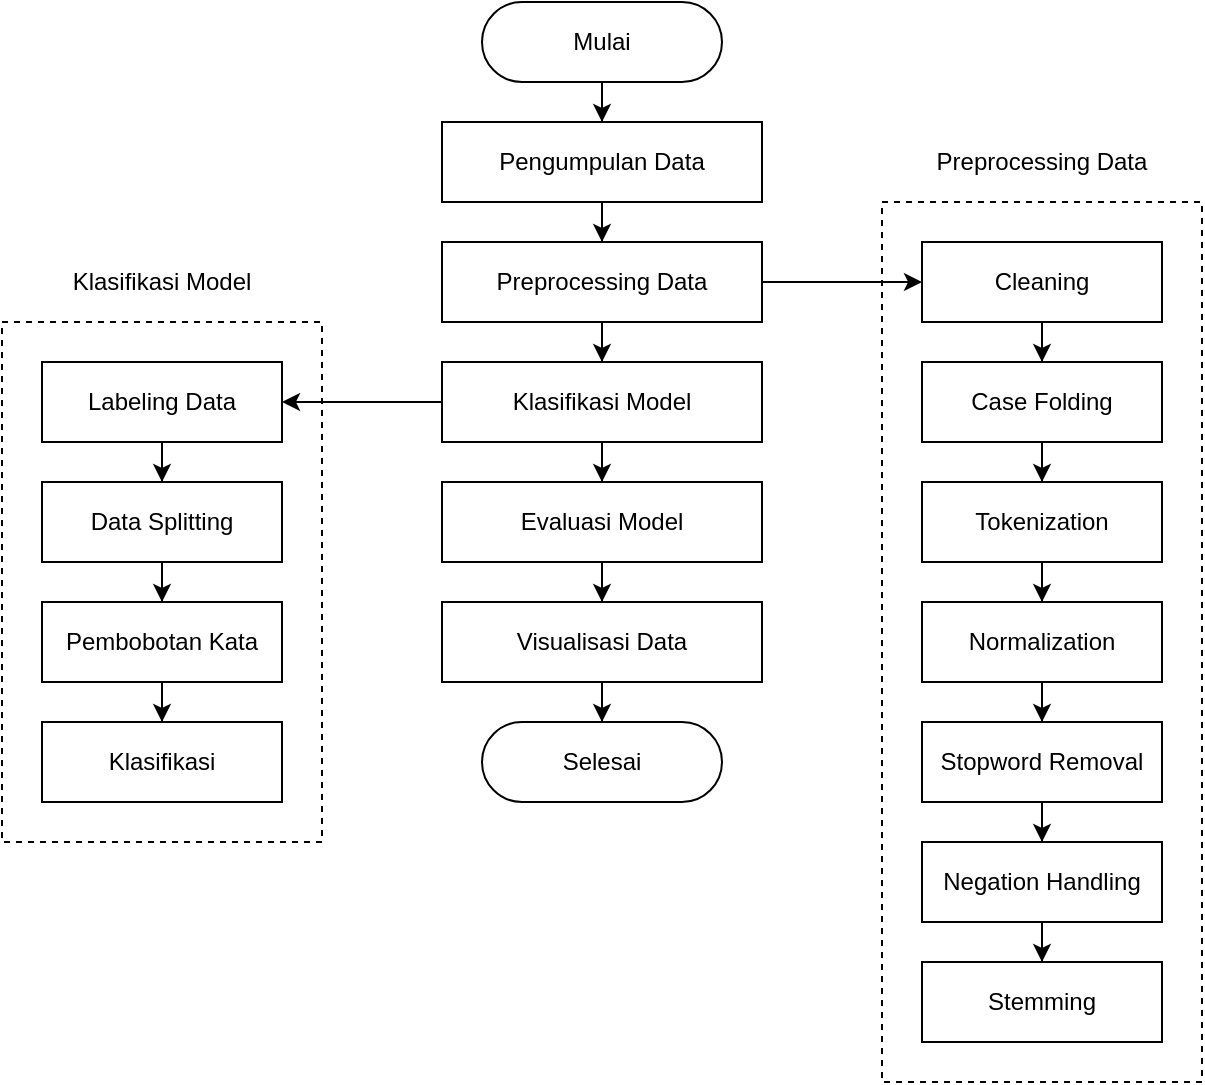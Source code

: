 <mxfile version="27.1.1" pages="11">
  <diagram name="Flow 1" id="lyncj8XBOvh-yLFX94pD">
    <mxGraphModel dx="403" dy="215" grid="1" gridSize="10" guides="1" tooltips="1" connect="1" arrows="1" fold="1" page="1" pageScale="1" pageWidth="850" pageHeight="1100" math="0" shadow="0">
      <root>
        <mxCell id="0" />
        <mxCell id="1" parent="0" />
        <mxCell id="bubac5HllN53ZGW3T6dg-1" style="edgeStyle=orthogonalEdgeStyle;rounded=0;orthogonalLoop=1;jettySize=auto;html=1;" parent="1" source="KhjHPDwYUPqHu9wyFve7-1" target="KhjHPDwYUPqHu9wyFve7-3" edge="1">
          <mxGeometry relative="1" as="geometry" />
        </mxCell>
        <mxCell id="KhjHPDwYUPqHu9wyFve7-1" value="Mulai" style="html=1;dashed=0;whiteSpace=wrap;shape=mxgraph.dfd.start" parent="1" vertex="1">
          <mxGeometry x="380" y="240" width="120" height="40" as="geometry" />
        </mxCell>
        <mxCell id="bubac5HllN53ZGW3T6dg-3" style="edgeStyle=orthogonalEdgeStyle;rounded=0;orthogonalLoop=1;jettySize=auto;html=1;" parent="1" source="KhjHPDwYUPqHu9wyFve7-2" target="KhjHPDwYUPqHu9wyFve7-13" edge="1">
          <mxGeometry relative="1" as="geometry" />
        </mxCell>
        <mxCell id="bubac5HllN53ZGW3T6dg-6" style="edgeStyle=orthogonalEdgeStyle;rounded=0;orthogonalLoop=1;jettySize=auto;html=1;" parent="1" source="KhjHPDwYUPqHu9wyFve7-2" target="KhjHPDwYUPqHu9wyFve7-4" edge="1">
          <mxGeometry relative="1" as="geometry" />
        </mxCell>
        <mxCell id="KhjHPDwYUPqHu9wyFve7-2" value="Preprocessing Data" style="html=1;dashed=0;whiteSpace=wrap;" parent="1" vertex="1">
          <mxGeometry x="360" y="360" width="160" height="40" as="geometry" />
        </mxCell>
        <mxCell id="bubac5HllN53ZGW3T6dg-2" style="edgeStyle=orthogonalEdgeStyle;rounded=0;orthogonalLoop=1;jettySize=auto;html=1;" parent="1" source="KhjHPDwYUPqHu9wyFve7-3" target="KhjHPDwYUPqHu9wyFve7-2" edge="1">
          <mxGeometry relative="1" as="geometry" />
        </mxCell>
        <mxCell id="KhjHPDwYUPqHu9wyFve7-3" value="Pengumpulan Data" style="html=1;dashed=0;whiteSpace=wrap;" parent="1" vertex="1">
          <mxGeometry x="360" y="300" width="160" height="40" as="geometry" />
        </mxCell>
        <mxCell id="bubac5HllN53ZGW3T6dg-7" style="edgeStyle=orthogonalEdgeStyle;rounded=0;orthogonalLoop=1;jettySize=auto;html=1;" parent="1" source="KhjHPDwYUPqHu9wyFve7-4" target="KhjHPDwYUPqHu9wyFve7-7" edge="1">
          <mxGeometry relative="1" as="geometry" />
        </mxCell>
        <mxCell id="KhjHPDwYUPqHu9wyFve7-4" value="Cleaning" style="html=1;dashed=0;whiteSpace=wrap;" parent="1" vertex="1">
          <mxGeometry x="600" y="360" width="120" height="40" as="geometry" />
        </mxCell>
        <mxCell id="bubac5HllN53ZGW3T6dg-8" style="edgeStyle=orthogonalEdgeStyle;rounded=0;orthogonalLoop=1;jettySize=auto;html=1;" parent="1" source="KhjHPDwYUPqHu9wyFve7-7" target="KhjHPDwYUPqHu9wyFve7-8" edge="1">
          <mxGeometry relative="1" as="geometry" />
        </mxCell>
        <mxCell id="KhjHPDwYUPqHu9wyFve7-7" value="Case Folding" style="html=1;dashed=0;whiteSpace=wrap;" parent="1" vertex="1">
          <mxGeometry x="600" y="420" width="120" height="40" as="geometry" />
        </mxCell>
        <mxCell id="bubac5HllN53ZGW3T6dg-9" style="edgeStyle=orthogonalEdgeStyle;rounded=0;orthogonalLoop=1;jettySize=auto;html=1;" parent="1" source="KhjHPDwYUPqHu9wyFve7-8" target="KhjHPDwYUPqHu9wyFve7-9" edge="1">
          <mxGeometry relative="1" as="geometry" />
        </mxCell>
        <mxCell id="KhjHPDwYUPqHu9wyFve7-8" value="Tokenization" style="html=1;dashed=0;whiteSpace=wrap;" parent="1" vertex="1">
          <mxGeometry x="600" y="480" width="120" height="40" as="geometry" />
        </mxCell>
        <mxCell id="bubac5HllN53ZGW3T6dg-10" style="edgeStyle=orthogonalEdgeStyle;rounded=0;orthogonalLoop=1;jettySize=auto;html=1;" parent="1" source="KhjHPDwYUPqHu9wyFve7-9" target="KhjHPDwYUPqHu9wyFve7-10" edge="1">
          <mxGeometry relative="1" as="geometry" />
        </mxCell>
        <mxCell id="KhjHPDwYUPqHu9wyFve7-9" value="Normalization" style="html=1;dashed=0;whiteSpace=wrap;" parent="1" vertex="1">
          <mxGeometry x="600" y="540" width="120" height="40" as="geometry" />
        </mxCell>
        <mxCell id="bubac5HllN53ZGW3T6dg-11" style="edgeStyle=orthogonalEdgeStyle;rounded=0;orthogonalLoop=1;jettySize=auto;html=1;" parent="1" source="KhjHPDwYUPqHu9wyFve7-10" target="KhjHPDwYUPqHu9wyFve7-11" edge="1">
          <mxGeometry relative="1" as="geometry" />
        </mxCell>
        <mxCell id="KhjHPDwYUPqHu9wyFve7-10" value="Stopword Removal" style="html=1;dashed=0;whiteSpace=wrap;" parent="1" vertex="1">
          <mxGeometry x="600" y="600" width="120" height="40" as="geometry" />
        </mxCell>
        <mxCell id="bubac5HllN53ZGW3T6dg-12" style="edgeStyle=orthogonalEdgeStyle;rounded=0;orthogonalLoop=1;jettySize=auto;html=1;" parent="1" source="KhjHPDwYUPqHu9wyFve7-11" target="KhjHPDwYUPqHu9wyFve7-12" edge="1">
          <mxGeometry relative="1" as="geometry" />
        </mxCell>
        <mxCell id="KhjHPDwYUPqHu9wyFve7-11" value="Negation Handling" style="html=1;dashed=0;whiteSpace=wrap;" parent="1" vertex="1">
          <mxGeometry x="600" y="660" width="120" height="40" as="geometry" />
        </mxCell>
        <mxCell id="KhjHPDwYUPqHu9wyFve7-12" value="Stemming" style="html=1;dashed=0;whiteSpace=wrap;" parent="1" vertex="1">
          <mxGeometry x="600" y="720" width="120" height="40" as="geometry" />
        </mxCell>
        <mxCell id="bubac5HllN53ZGW3T6dg-4" style="edgeStyle=orthogonalEdgeStyle;rounded=0;orthogonalLoop=1;jettySize=auto;html=1;" parent="1" source="KhjHPDwYUPqHu9wyFve7-13" target="KhjHPDwYUPqHu9wyFve7-14" edge="1">
          <mxGeometry relative="1" as="geometry" />
        </mxCell>
        <mxCell id="bubac5HllN53ZGW3T6dg-13" style="edgeStyle=orthogonalEdgeStyle;rounded=0;orthogonalLoop=1;jettySize=auto;html=1;" parent="1" source="KhjHPDwYUPqHu9wyFve7-13" target="KhjHPDwYUPqHu9wyFve7-15" edge="1">
          <mxGeometry relative="1" as="geometry" />
        </mxCell>
        <mxCell id="KhjHPDwYUPqHu9wyFve7-13" value="Klasifikasi Model" style="html=1;dashed=0;whiteSpace=wrap;" parent="1" vertex="1">
          <mxGeometry x="360" y="420" width="160" height="40" as="geometry" />
        </mxCell>
        <mxCell id="cE7zgWjiJSTcmr3ZePlo-2" style="edgeStyle=orthogonalEdgeStyle;rounded=0;orthogonalLoop=1;jettySize=auto;html=1;" edge="1" parent="1" source="KhjHPDwYUPqHu9wyFve7-14" target="cE7zgWjiJSTcmr3ZePlo-1">
          <mxGeometry relative="1" as="geometry" />
        </mxCell>
        <mxCell id="KhjHPDwYUPqHu9wyFve7-14" value="Evaluasi Model" style="html=1;dashed=0;whiteSpace=wrap;" parent="1" vertex="1">
          <mxGeometry x="360" y="480" width="160" height="40" as="geometry" />
        </mxCell>
        <mxCell id="bubac5HllN53ZGW3T6dg-14" style="edgeStyle=orthogonalEdgeStyle;rounded=0;orthogonalLoop=1;jettySize=auto;html=1;" parent="1" source="KhjHPDwYUPqHu9wyFve7-15" target="KhjHPDwYUPqHu9wyFve7-16" edge="1">
          <mxGeometry relative="1" as="geometry" />
        </mxCell>
        <mxCell id="KhjHPDwYUPqHu9wyFve7-15" value="Labeling Data" style="html=1;dashed=0;whiteSpace=wrap;" parent="1" vertex="1">
          <mxGeometry x="160" y="420" width="120" height="40" as="geometry" />
        </mxCell>
        <mxCell id="bubac5HllN53ZGW3T6dg-15" style="edgeStyle=orthogonalEdgeStyle;rounded=0;orthogonalLoop=1;jettySize=auto;html=1;" parent="1" source="KhjHPDwYUPqHu9wyFve7-16" target="KhjHPDwYUPqHu9wyFve7-17" edge="1">
          <mxGeometry relative="1" as="geometry" />
        </mxCell>
        <mxCell id="KhjHPDwYUPqHu9wyFve7-16" value="Data Splitting" style="html=1;dashed=0;whiteSpace=wrap;" parent="1" vertex="1">
          <mxGeometry x="160" y="480" width="120" height="40" as="geometry" />
        </mxCell>
        <mxCell id="bubac5HllN53ZGW3T6dg-16" style="edgeStyle=orthogonalEdgeStyle;rounded=0;orthogonalLoop=1;jettySize=auto;html=1;" parent="1" source="KhjHPDwYUPqHu9wyFve7-17" target="KhjHPDwYUPqHu9wyFve7-18" edge="1">
          <mxGeometry relative="1" as="geometry" />
        </mxCell>
        <mxCell id="KhjHPDwYUPqHu9wyFve7-17" value="Pembobotan Kata" style="html=1;dashed=0;whiteSpace=wrap;" parent="1" vertex="1">
          <mxGeometry x="160" y="540" width="120" height="40" as="geometry" />
        </mxCell>
        <mxCell id="KhjHPDwYUPqHu9wyFve7-18" value="Klasifikasi" style="html=1;dashed=0;whiteSpace=wrap;" parent="1" vertex="1">
          <mxGeometry x="160" y="600" width="120" height="40" as="geometry" />
        </mxCell>
        <mxCell id="KhjHPDwYUPqHu9wyFve7-22" value="Selesai" style="html=1;dashed=0;whiteSpace=wrap;shape=mxgraph.dfd.start" parent="1" vertex="1">
          <mxGeometry x="380" y="600" width="120" height="40" as="geometry" />
        </mxCell>
        <mxCell id="DTnznlTWMIcUCpY-q_oA-1" value="" style="html=1;dashed=1;whiteSpace=wrap;fillColor=none;" parent="1" vertex="1">
          <mxGeometry x="580" y="340" width="160" height="440" as="geometry" />
        </mxCell>
        <mxCell id="DTnznlTWMIcUCpY-q_oA-2" value="Preprocessing Data" style="text;html=1;align=center;verticalAlign=middle;whiteSpace=wrap;rounded=0;" parent="1" vertex="1">
          <mxGeometry x="580" y="300" width="160" height="40" as="geometry" />
        </mxCell>
        <mxCell id="F-YdB2M-7eqxLJdibake-1" value="" style="html=1;dashed=1;whiteSpace=wrap;fillColor=none;" parent="1" vertex="1">
          <mxGeometry x="140" y="400" width="160" height="260" as="geometry" />
        </mxCell>
        <mxCell id="F-YdB2M-7eqxLJdibake-2" value="Klasifikasi Model" style="text;html=1;align=center;verticalAlign=middle;whiteSpace=wrap;rounded=0;" parent="1" vertex="1">
          <mxGeometry x="140" y="360" width="160" height="40" as="geometry" />
        </mxCell>
        <mxCell id="cE7zgWjiJSTcmr3ZePlo-3" style="edgeStyle=orthogonalEdgeStyle;rounded=0;orthogonalLoop=1;jettySize=auto;html=1;" edge="1" parent="1" source="cE7zgWjiJSTcmr3ZePlo-1" target="KhjHPDwYUPqHu9wyFve7-22">
          <mxGeometry relative="1" as="geometry" />
        </mxCell>
        <mxCell id="cE7zgWjiJSTcmr3ZePlo-1" value="Visualisasi Data" style="html=1;dashed=0;whiteSpace=wrap;" vertex="1" parent="1">
          <mxGeometry x="360" y="540" width="160" height="40" as="geometry" />
        </mxCell>
      </root>
    </mxGraphModel>
  </diagram>
  <diagram name="Flow 2" id="82qibr3zfazHFsIJVmxB">
    <mxGraphModel dx="1636" dy="419" grid="1" gridSize="10" guides="1" tooltips="1" connect="1" arrows="1" fold="1" page="1" pageScale="1" pageWidth="850" pageHeight="1100" math="0" shadow="0">
      <root>
        <mxCell id="G81UUsx6Nx6WedHc630c-0" />
        <mxCell id="G81UUsx6Nx6WedHc630c-1" parent="G81UUsx6Nx6WedHc630c-0" />
        <mxCell id="G81UUsx6Nx6WedHc630c-2" value="" style="html=1;dashed=1;whiteSpace=wrap;fillColor=none;" parent="G81UUsx6Nx6WedHc630c-1" vertex="1">
          <mxGeometry x="-740" y="400" width="160" height="260" as="geometry" />
        </mxCell>
        <mxCell id="G81UUsx6Nx6WedHc630c-3" value="" style="html=1;dashed=1;whiteSpace=wrap;fillColor=none;" parent="G81UUsx6Nx6WedHc630c-1" vertex="1">
          <mxGeometry x="-300" y="340" width="160" height="440" as="geometry" />
        </mxCell>
        <mxCell id="G81UUsx6Nx6WedHc630c-4" value="Cleaning" style="html=1;dashed=0;whiteSpace=wrap;" parent="G81UUsx6Nx6WedHc630c-1" vertex="1">
          <mxGeometry x="-280" y="360" width="120" height="40" as="geometry" />
        </mxCell>
        <mxCell id="G81UUsx6Nx6WedHc630c-5" style="edgeStyle=orthogonalEdgeStyle;rounded=0;orthogonalLoop=1;jettySize=auto;html=1;" parent="G81UUsx6Nx6WedHc630c-1" source="G81UUsx6Nx6WedHc630c-6" target="G81UUsx6Nx6WedHc630c-8" edge="1">
          <mxGeometry relative="1" as="geometry" />
        </mxCell>
        <mxCell id="G81UUsx6Nx6WedHc630c-6" value="Mulai" style="html=1;dashed=0;whiteSpace=wrap;shape=mxgraph.dfd.start" parent="G81UUsx6Nx6WedHc630c-1" vertex="1">
          <mxGeometry x="-500" y="240" width="120" height="40" as="geometry" />
        </mxCell>
        <mxCell id="5-8NTv4jGKWk3cF2DvZt-2" style="edgeStyle=orthogonalEdgeStyle;rounded=0;orthogonalLoop=1;jettySize=auto;html=1;" parent="G81UUsx6Nx6WedHc630c-1" source="G81UUsx6Nx6WedHc630c-8" target="5-8NTv4jGKWk3cF2DvZt-0" edge="1">
          <mxGeometry relative="1" as="geometry" />
        </mxCell>
        <mxCell id="G81UUsx6Nx6WedHc630c-8" value="Pengumpulan Data" style="html=1;dashed=0;whiteSpace=wrap;" parent="G81UUsx6Nx6WedHc630c-1" vertex="1">
          <mxGeometry x="-520" y="300" width="160" height="40" as="geometry" />
        </mxCell>
        <mxCell id="G81UUsx6Nx6WedHc630c-9" style="edgeStyle=orthogonalEdgeStyle;rounded=0;orthogonalLoop=1;jettySize=auto;html=1;" parent="G81UUsx6Nx6WedHc630c-1" source="G81UUsx6Nx6WedHc630c-4" target="G81UUsx6Nx6WedHc630c-11" edge="1">
          <mxGeometry relative="1" as="geometry" />
        </mxCell>
        <mxCell id="G81UUsx6Nx6WedHc630c-10" style="edgeStyle=orthogonalEdgeStyle;rounded=0;orthogonalLoop=1;jettySize=auto;html=1;" parent="G81UUsx6Nx6WedHc630c-1" source="G81UUsx6Nx6WedHc630c-11" target="G81UUsx6Nx6WedHc630c-13" edge="1">
          <mxGeometry relative="1" as="geometry" />
        </mxCell>
        <mxCell id="G81UUsx6Nx6WedHc630c-11" value="Case Folding" style="html=1;dashed=0;whiteSpace=wrap;" parent="G81UUsx6Nx6WedHc630c-1" vertex="1">
          <mxGeometry x="-280" y="420" width="120" height="40" as="geometry" />
        </mxCell>
        <mxCell id="G81UUsx6Nx6WedHc630c-12" style="edgeStyle=orthogonalEdgeStyle;rounded=0;orthogonalLoop=1;jettySize=auto;html=1;" parent="G81UUsx6Nx6WedHc630c-1" source="G81UUsx6Nx6WedHc630c-13" target="G81UUsx6Nx6WedHc630c-15" edge="1">
          <mxGeometry relative="1" as="geometry" />
        </mxCell>
        <mxCell id="G81UUsx6Nx6WedHc630c-13" value="Tokenization" style="html=1;dashed=0;whiteSpace=wrap;" parent="G81UUsx6Nx6WedHc630c-1" vertex="1">
          <mxGeometry x="-280" y="480" width="120" height="40" as="geometry" />
        </mxCell>
        <mxCell id="G81UUsx6Nx6WedHc630c-14" style="edgeStyle=orthogonalEdgeStyle;rounded=0;orthogonalLoop=1;jettySize=auto;html=1;" parent="G81UUsx6Nx6WedHc630c-1" source="G81UUsx6Nx6WedHc630c-15" target="G81UUsx6Nx6WedHc630c-17" edge="1">
          <mxGeometry relative="1" as="geometry" />
        </mxCell>
        <mxCell id="G81UUsx6Nx6WedHc630c-15" value="Normalization" style="html=1;dashed=0;whiteSpace=wrap;" parent="G81UUsx6Nx6WedHc630c-1" vertex="1">
          <mxGeometry x="-280" y="540" width="120" height="40" as="geometry" />
        </mxCell>
        <mxCell id="G81UUsx6Nx6WedHc630c-16" style="edgeStyle=orthogonalEdgeStyle;rounded=0;orthogonalLoop=1;jettySize=auto;html=1;" parent="G81UUsx6Nx6WedHc630c-1" source="G81UUsx6Nx6WedHc630c-17" target="G81UUsx6Nx6WedHc630c-19" edge="1">
          <mxGeometry relative="1" as="geometry" />
        </mxCell>
        <mxCell id="G81UUsx6Nx6WedHc630c-17" value="Stopword Removal" style="html=1;dashed=0;whiteSpace=wrap;" parent="G81UUsx6Nx6WedHc630c-1" vertex="1">
          <mxGeometry x="-280" y="600" width="120" height="40" as="geometry" />
        </mxCell>
        <mxCell id="G81UUsx6Nx6WedHc630c-18" style="edgeStyle=orthogonalEdgeStyle;rounded=0;orthogonalLoop=1;jettySize=auto;html=1;" parent="G81UUsx6Nx6WedHc630c-1" source="G81UUsx6Nx6WedHc630c-19" target="G81UUsx6Nx6WedHc630c-21" edge="1">
          <mxGeometry relative="1" as="geometry" />
        </mxCell>
        <mxCell id="G81UUsx6Nx6WedHc630c-19" value="Negation Handling" style="html=1;dashed=0;whiteSpace=wrap;" parent="G81UUsx6Nx6WedHc630c-1" vertex="1">
          <mxGeometry x="-280" y="660" width="120" height="40" as="geometry" />
        </mxCell>
        <mxCell id="5-8NTv4jGKWk3cF2DvZt-5" style="edgeStyle=orthogonalEdgeStyle;rounded=0;orthogonalLoop=1;jettySize=auto;html=1;entryX=1;entryY=0.5;entryDx=0;entryDy=0;" parent="G81UUsx6Nx6WedHc630c-1" source="G81UUsx6Nx6WedHc630c-21" target="5-8NTv4jGKWk3cF2DvZt-4" edge="1">
          <mxGeometry relative="1" as="geometry">
            <Array as="points">
              <mxPoint x="-330" y="740" />
              <mxPoint x="-330" y="440" />
            </Array>
          </mxGeometry>
        </mxCell>
        <mxCell id="G81UUsx6Nx6WedHc630c-21" value="Stemming" style="html=1;dashed=0;whiteSpace=wrap;" parent="G81UUsx6Nx6WedHc630c-1" vertex="1">
          <mxGeometry x="-280" y="720" width="120" height="40" as="geometry" />
        </mxCell>
        <mxCell id="wh04KoMrx1jmKXOAWxi9-1" style="edgeStyle=orthogonalEdgeStyle;rounded=0;orthogonalLoop=1;jettySize=auto;html=1;" edge="1" parent="G81UUsx6Nx6WedHc630c-1" source="G81UUsx6Nx6WedHc630c-23" target="wh04KoMrx1jmKXOAWxi9-0">
          <mxGeometry relative="1" as="geometry" />
        </mxCell>
        <mxCell id="G81UUsx6Nx6WedHc630c-23" value="Evaluasi Model" style="html=1;dashed=0;whiteSpace=wrap;" parent="G81UUsx6Nx6WedHc630c-1" vertex="1">
          <mxGeometry x="-520" y="480" width="160" height="40" as="geometry" />
        </mxCell>
        <mxCell id="G81UUsx6Nx6WedHc630c-24" style="edgeStyle=orthogonalEdgeStyle;rounded=0;orthogonalLoop=1;jettySize=auto;html=1;" parent="G81UUsx6Nx6WedHc630c-1" source="G81UUsx6Nx6WedHc630c-25" target="G81UUsx6Nx6WedHc630c-27" edge="1">
          <mxGeometry relative="1" as="geometry" />
        </mxCell>
        <mxCell id="G81UUsx6Nx6WedHc630c-25" value="Labeling Data" style="html=1;dashed=0;whiteSpace=wrap;" parent="G81UUsx6Nx6WedHc630c-1" vertex="1">
          <mxGeometry x="-720" y="420" width="120" height="40" as="geometry" />
        </mxCell>
        <mxCell id="G81UUsx6Nx6WedHc630c-26" style="edgeStyle=orthogonalEdgeStyle;rounded=0;orthogonalLoop=1;jettySize=auto;html=1;" parent="G81UUsx6Nx6WedHc630c-1" source="G81UUsx6Nx6WedHc630c-27" target="G81UUsx6Nx6WedHc630c-29" edge="1">
          <mxGeometry relative="1" as="geometry" />
        </mxCell>
        <mxCell id="G81UUsx6Nx6WedHc630c-27" value="Data Splitting" style="html=1;dashed=0;whiteSpace=wrap;" parent="G81UUsx6Nx6WedHc630c-1" vertex="1">
          <mxGeometry x="-720" y="480" width="120" height="40" as="geometry" />
        </mxCell>
        <mxCell id="G81UUsx6Nx6WedHc630c-28" style="edgeStyle=orthogonalEdgeStyle;rounded=0;orthogonalLoop=1;jettySize=auto;html=1;" parent="G81UUsx6Nx6WedHc630c-1" source="G81UUsx6Nx6WedHc630c-29" target="G81UUsx6Nx6WedHc630c-31" edge="1">
          <mxGeometry relative="1" as="geometry" />
        </mxCell>
        <mxCell id="G81UUsx6Nx6WedHc630c-29" value="Pembobotan Kata" style="html=1;dashed=0;whiteSpace=wrap;" parent="G81UUsx6Nx6WedHc630c-1" vertex="1">
          <mxGeometry x="-720" y="540" width="120" height="40" as="geometry" />
        </mxCell>
        <mxCell id="G81UUsx6Nx6WedHc630c-30" style="edgeStyle=orthogonalEdgeStyle;rounded=0;orthogonalLoop=1;jettySize=auto;html=1;entryX=0;entryY=0.5;entryDx=0;entryDy=0;" parent="G81UUsx6Nx6WedHc630c-1" source="G81UUsx6Nx6WedHc630c-31" target="G81UUsx6Nx6WedHc630c-23" edge="1">
          <mxGeometry relative="1" as="geometry">
            <Array as="points">
              <mxPoint x="-550" y="620" />
              <mxPoint x="-550" y="500" />
            </Array>
          </mxGeometry>
        </mxCell>
        <mxCell id="G81UUsx6Nx6WedHc630c-31" value="Klasifikasi" style="html=1;dashed=0;whiteSpace=wrap;" parent="G81UUsx6Nx6WedHc630c-1" vertex="1">
          <mxGeometry x="-720" y="600" width="120" height="40" as="geometry" />
        </mxCell>
        <mxCell id="G81UUsx6Nx6WedHc630c-32" value="Selesai" style="html=1;dashed=0;whiteSpace=wrap;shape=mxgraph.dfd.start" parent="G81UUsx6Nx6WedHc630c-1" vertex="1">
          <mxGeometry x="-500" y="600" width="120" height="40" as="geometry" />
        </mxCell>
        <mxCell id="G81UUsx6Nx6WedHc630c-33" value="Preprocessing Data" style="text;html=1;align=center;verticalAlign=middle;whiteSpace=wrap;rounded=0;" parent="G81UUsx6Nx6WedHc630c-1" vertex="1">
          <mxGeometry x="-300" y="300" width="160" height="40" as="geometry" />
        </mxCell>
        <mxCell id="G81UUsx6Nx6WedHc630c-34" value="Klasifikasi Model" style="text;html=1;align=center;verticalAlign=middle;whiteSpace=wrap;rounded=0;" parent="G81UUsx6Nx6WedHc630c-1" vertex="1">
          <mxGeometry x="-740" y="360" width="160" height="40" as="geometry" />
        </mxCell>
        <mxCell id="5-8NTv4jGKWk3cF2DvZt-3" value="" style="edgeStyle=orthogonalEdgeStyle;rounded=0;orthogonalLoop=1;jettySize=auto;html=1;" parent="G81UUsx6Nx6WedHc630c-1" source="5-8NTv4jGKWk3cF2DvZt-0" target="G81UUsx6Nx6WedHc630c-4" edge="1">
          <mxGeometry relative="1" as="geometry" />
        </mxCell>
        <mxCell id="5-8NTv4jGKWk3cF2DvZt-0" value="Preprocessing Data" style="html=1;dashed=0;whiteSpace=wrap;" parent="G81UUsx6Nx6WedHc630c-1" vertex="1">
          <mxGeometry x="-520" y="360" width="160" height="40" as="geometry" />
        </mxCell>
        <mxCell id="5-8NTv4jGKWk3cF2DvZt-6" style="edgeStyle=orthogonalEdgeStyle;rounded=0;orthogonalLoop=1;jettySize=auto;html=1;" parent="G81UUsx6Nx6WedHc630c-1" source="5-8NTv4jGKWk3cF2DvZt-4" target="G81UUsx6Nx6WedHc630c-25" edge="1">
          <mxGeometry relative="1" as="geometry" />
        </mxCell>
        <mxCell id="5-8NTv4jGKWk3cF2DvZt-4" value="Klasifikasi Model" style="html=1;dashed=0;whiteSpace=wrap;" parent="G81UUsx6Nx6WedHc630c-1" vertex="1">
          <mxGeometry x="-520" y="420" width="160" height="40" as="geometry" />
        </mxCell>
        <mxCell id="wh04KoMrx1jmKXOAWxi9-2" style="edgeStyle=orthogonalEdgeStyle;rounded=0;orthogonalLoop=1;jettySize=auto;html=1;" edge="1" parent="G81UUsx6Nx6WedHc630c-1" source="wh04KoMrx1jmKXOAWxi9-0" target="G81UUsx6Nx6WedHc630c-32">
          <mxGeometry relative="1" as="geometry" />
        </mxCell>
        <mxCell id="wh04KoMrx1jmKXOAWxi9-0" value="Visualisasi Data" style="html=1;dashed=0;whiteSpace=wrap;" vertex="1" parent="G81UUsx6Nx6WedHc630c-1">
          <mxGeometry x="-520" y="540" width="160" height="40" as="geometry" />
        </mxCell>
      </root>
    </mxGraphModel>
  </diagram>
  <diagram id="9XSiSJSiMVYCD9dekyAq" name="Scraping">
    <mxGraphModel dx="1636" dy="419" grid="1" gridSize="10" guides="1" tooltips="1" connect="1" arrows="1" fold="1" page="1" pageScale="1" pageWidth="850" pageHeight="1100" math="0" shadow="0">
      <root>
        <mxCell id="0" />
        <mxCell id="1" parent="0" />
        <mxCell id="s3JKFRd99UdtDtdDnQpf-4" style="edgeStyle=orthogonalEdgeStyle;rounded=0;orthogonalLoop=1;jettySize=auto;html=1;" parent="1" source="s3JKFRd99UdtDtdDnQpf-5" target="s3JKFRd99UdtDtdDnQpf-7" edge="1">
          <mxGeometry relative="1" as="geometry" />
        </mxCell>
        <mxCell id="s3JKFRd99UdtDtdDnQpf-5" value="Mulai" style="html=1;dashed=0;whiteSpace=wrap;shape=mxgraph.dfd.start" parent="1" vertex="1">
          <mxGeometry x="-500" y="260" width="120" height="40" as="geometry" />
        </mxCell>
        <mxCell id="ISgYx7SeNaPd6sLPYQX2-2" style="edgeStyle=orthogonalEdgeStyle;rounded=0;orthogonalLoop=1;jettySize=auto;html=1;" parent="1" source="s3JKFRd99UdtDtdDnQpf-7" target="ISgYx7SeNaPd6sLPYQX2-1" edge="1">
          <mxGeometry relative="1" as="geometry" />
        </mxCell>
        <mxCell id="s3JKFRd99UdtDtdDnQpf-7" value="Scraping Data menggunakan google-play-scraper" style="html=1;dashed=0;whiteSpace=wrap;" parent="1" vertex="1">
          <mxGeometry x="-540" y="320" width="200" height="40" as="geometry" />
        </mxCell>
        <mxCell id="s3JKFRd99UdtDtdDnQpf-21" style="edgeStyle=orthogonalEdgeStyle;rounded=0;orthogonalLoop=1;jettySize=auto;html=1;" parent="1" source="s3JKFRd99UdtDtdDnQpf-22" target="s3JKFRd99UdtDtdDnQpf-31" edge="1">
          <mxGeometry relative="1" as="geometry" />
        </mxCell>
        <mxCell id="s3JKFRd99UdtDtdDnQpf-22" value="&lt;div&gt;Hapus kolom yang tidak digunakan&lt;/div&gt;" style="html=1;dashed=0;whiteSpace=wrap;" parent="1" vertex="1">
          <mxGeometry x="-540" y="560" width="200" height="40" as="geometry" />
        </mxCell>
        <mxCell id="s3JKFRd99UdtDtdDnQpf-31" value="Selesai" style="html=1;dashed=0;whiteSpace=wrap;shape=mxgraph.dfd.start" parent="1" vertex="1">
          <mxGeometry x="-500" y="620" width="120" height="40" as="geometry" />
        </mxCell>
        <mxCell id="ISgYx7SeNaPd6sLPYQX2-5" style="edgeStyle=orthogonalEdgeStyle;rounded=0;orthogonalLoop=1;jettySize=auto;html=1;" parent="1" source="s3JKFRd99UdtDtdDnQpf-35" target="ISgYx7SeNaPd6sLPYQX2-4" edge="1">
          <mxGeometry relative="1" as="geometry" />
        </mxCell>
        <mxCell id="s3JKFRd99UdtDtdDnQpf-35" value="&lt;div&gt;Simpan hasil scraping ke dalam&lt;/div&gt;&lt;div&gt;CSV&lt;/div&gt;" style="html=1;dashed=0;whiteSpace=wrap;" parent="1" vertex="1">
          <mxGeometry x="-540" y="440" width="200" height="40" as="geometry" />
        </mxCell>
        <mxCell id="ISgYx7SeNaPd6sLPYQX2-3" style="edgeStyle=orthogonalEdgeStyle;rounded=0;orthogonalLoop=1;jettySize=auto;html=1;" parent="1" source="ISgYx7SeNaPd6sLPYQX2-1" target="s3JKFRd99UdtDtdDnQpf-35" edge="1">
          <mxGeometry relative="1" as="geometry" />
        </mxCell>
        <mxCell id="ISgYx7SeNaPd6sLPYQX2-1" value="Data hasil scraping" style="shape=parallelogram;perimeter=parallelogramPerimeter;whiteSpace=wrap;html=1;dashed=0;" parent="1" vertex="1">
          <mxGeometry x="-540" y="380" width="200" height="40" as="geometry" />
        </mxCell>
        <mxCell id="ISgYx7SeNaPd6sLPYQX2-6" style="edgeStyle=orthogonalEdgeStyle;rounded=0;orthogonalLoop=1;jettySize=auto;html=1;" parent="1" source="ISgYx7SeNaPd6sLPYQX2-4" target="s3JKFRd99UdtDtdDnQpf-22" edge="1">
          <mxGeometry relative="1" as="geometry" />
        </mxCell>
        <mxCell id="ISgYx7SeNaPd6sLPYQX2-4" value="&lt;div&gt;Memuat data scraping&lt;/div&gt;&lt;div&gt;ke Dataframe&lt;/div&gt;" style="shape=parallelogram;perimeter=parallelogramPerimeter;whiteSpace=wrap;html=1;dashed=0;" parent="1" vertex="1">
          <mxGeometry x="-540" y="500" width="200" height="40" as="geometry" />
        </mxCell>
      </root>
    </mxGraphModel>
  </diagram>
  <diagram id="No2Ryv2l7LpxwXB4NAFA" name="Cleaning">
    <mxGraphModel dx="786" dy="419" grid="1" gridSize="10" guides="1" tooltips="1" connect="1" arrows="1" fold="1" page="1" pageScale="1" pageWidth="850" pageHeight="1100" math="0" shadow="0">
      <root>
        <mxCell id="0" />
        <mxCell id="1" parent="0" />
        <mxCell id="eS3vMrb3gjlqlR8LFZRU-5" style="edgeStyle=orthogonalEdgeStyle;rounded=0;orthogonalLoop=1;jettySize=auto;html=1;" parent="1" source="biUl8KfokcqqTM9cBJEX-15" target="biUl8KfokcqqTM9cBJEX-24" edge="1">
          <mxGeometry relative="1" as="geometry" />
        </mxCell>
        <mxCell id="biUl8KfokcqqTM9cBJEX-15" value="Mulai" style="html=1;dashed=0;whiteSpace=wrap;shape=mxgraph.dfd.start" parent="1" vertex="1">
          <mxGeometry x="320" y="540" width="120" height="40" as="geometry" />
        </mxCell>
        <mxCell id="biUl8KfokcqqTM9cBJEX-20" value="Selesai" style="html=1;dashed=0;whiteSpace=wrap;shape=mxgraph.dfd.start" parent="1" vertex="1">
          <mxGeometry x="320" y="840" width="120" height="40" as="geometry" />
        </mxCell>
        <mxCell id="eS3vMrb3gjlqlR8LFZRU-2" style="edgeStyle=orthogonalEdgeStyle;rounded=0;orthogonalLoop=1;jettySize=auto;html=1;" parent="1" source="biUl8KfokcqqTM9cBJEX-22" target="oSv353FNddP_066qIesU-1" edge="1">
          <mxGeometry relative="1" as="geometry" />
        </mxCell>
        <mxCell id="biUl8KfokcqqTM9cBJEX-22" value="Hapus karakter kutip satu (&#39;)" style="html=1;dashed=0;whiteSpace=wrap;" parent="1" vertex="1">
          <mxGeometry x="280" y="660" width="200" height="40" as="geometry" />
        </mxCell>
        <mxCell id="biUl8KfokcqqTM9cBJEX-23" style="edgeStyle=orthogonalEdgeStyle;rounded=0;orthogonalLoop=1;jettySize=auto;html=1;" parent="1" source="biUl8KfokcqqTM9cBJEX-24" target="biUl8KfokcqqTM9cBJEX-22" edge="1">
          <mxGeometry relative="1" as="geometry" />
        </mxCell>
        <mxCell id="biUl8KfokcqqTM9cBJEX-24" value="Data" style="shape=parallelogram;perimeter=parallelogramPerimeter;whiteSpace=wrap;html=1;dashed=0;" parent="1" vertex="1">
          <mxGeometry x="300" y="600" width="160" height="40" as="geometry" />
        </mxCell>
        <mxCell id="eS3vMrb3gjlqlR8LFZRU-3" style="edgeStyle=orthogonalEdgeStyle;rounded=0;orthogonalLoop=1;jettySize=auto;html=1;" parent="1" source="oSv353FNddP_066qIesU-1" target="eS3vMrb3gjlqlR8LFZRU-1" edge="1">
          <mxGeometry relative="1" as="geometry" />
        </mxCell>
        <mxCell id="oSv353FNddP_066qIesU-1" value="&lt;div&gt;Hapus semua karakter&lt;/div&gt;&lt;div&gt;kecuali alfabet&lt;/div&gt;" style="html=1;dashed=0;whiteSpace=wrap;" parent="1" vertex="1">
          <mxGeometry x="280" y="720" width="200" height="40" as="geometry" />
        </mxCell>
        <mxCell id="eS3vMrb3gjlqlR8LFZRU-4" style="edgeStyle=orthogonalEdgeStyle;rounded=0;orthogonalLoop=1;jettySize=auto;html=1;" parent="1" source="eS3vMrb3gjlqlR8LFZRU-1" target="biUl8KfokcqqTM9cBJEX-20" edge="1">
          <mxGeometry relative="1" as="geometry" />
        </mxCell>
        <mxCell id="eS3vMrb3gjlqlR8LFZRU-1" value="&lt;div&gt;Hapus karakter alfabet&lt;/div&gt;&lt;div&gt;dengan 1 karakter&lt;/div&gt;" style="html=1;dashed=0;whiteSpace=wrap;" parent="1" vertex="1">
          <mxGeometry x="280" y="780" width="200" height="40" as="geometry" />
        </mxCell>
      </root>
    </mxGraphModel>
  </diagram>
  <diagram id="GmhKUxv1Dxn6CA8FyR01" name="Case Folding">
    <mxGraphModel dx="1636" dy="419" grid="1" gridSize="10" guides="1" tooltips="1" connect="1" arrows="1" fold="1" page="1" pageScale="1" pageWidth="850" pageHeight="1100" math="0" shadow="0">
      <root>
        <mxCell id="0" />
        <mxCell id="1" parent="0" />
        <mxCell id="Y__XOm25og81rFhYVu_N-15" style="edgeStyle=orthogonalEdgeStyle;rounded=0;orthogonalLoop=1;jettySize=auto;html=1;" parent="1" source="Y__XOm25og81rFhYVu_N-2" target="Y__XOm25og81rFhYVu_N-11" edge="1">
          <mxGeometry relative="1" as="geometry" />
        </mxCell>
        <mxCell id="Y__XOm25og81rFhYVu_N-2" value="Mulai" style="html=1;dashed=0;whiteSpace=wrap;shape=mxgraph.dfd.start" parent="1" vertex="1">
          <mxGeometry x="-500" y="400" width="120" height="40" as="geometry" />
        </mxCell>
        <mxCell id="Y__XOm25og81rFhYVu_N-7" value="Selesai" style="html=1;dashed=0;whiteSpace=wrap;shape=mxgraph.dfd.start" parent="1" vertex="1">
          <mxGeometry x="-500" y="580" width="120" height="40" as="geometry" />
        </mxCell>
        <mxCell id="ixY5VQXbUX6Bqn6hScJ5-1" style="edgeStyle=orthogonalEdgeStyle;rounded=0;orthogonalLoop=1;jettySize=auto;html=1;" parent="1" source="Y__XOm25og81rFhYVu_N-9" target="Y__XOm25og81rFhYVu_N-7" edge="1">
          <mxGeometry relative="1" as="geometry" />
        </mxCell>
        <mxCell id="Y__XOm25og81rFhYVu_N-9" value="Ubah data ke huruf kecil" style="html=1;dashed=0;whiteSpace=wrap;" parent="1" vertex="1">
          <mxGeometry x="-540" y="520" width="200" height="40" as="geometry" />
        </mxCell>
        <mxCell id="Y__XOm25og81rFhYVu_N-10" style="edgeStyle=orthogonalEdgeStyle;rounded=0;orthogonalLoop=1;jettySize=auto;html=1;" parent="1" source="Y__XOm25og81rFhYVu_N-11" target="Y__XOm25og81rFhYVu_N-9" edge="1">
          <mxGeometry relative="1" as="geometry" />
        </mxCell>
        <mxCell id="Y__XOm25og81rFhYVu_N-11" value="&lt;div&gt;Data&lt;/div&gt;" style="shape=parallelogram;perimeter=parallelogramPerimeter;whiteSpace=wrap;html=1;dashed=0;" parent="1" vertex="1">
          <mxGeometry x="-520" y="460" width="160" height="40" as="geometry" />
        </mxCell>
      </root>
    </mxGraphModel>
  </diagram>
  <diagram id="f5ORDDxjXYSnpNJDLgAA" name="Tokenization">
    <mxGraphModel dx="786" dy="419" grid="1" gridSize="10" guides="1" tooltips="1" connect="1" arrows="1" fold="1" page="1" pageScale="1" pageWidth="850" pageHeight="1100" math="0" shadow="0">
      <root>
        <mxCell id="0" />
        <mxCell id="1" parent="0" />
        <mxCell id="_BNPD5VrqK3w-coHOGCY-1" style="edgeStyle=orthogonalEdgeStyle;rounded=0;orthogonalLoop=1;jettySize=auto;html=1;" parent="1" source="_BNPD5VrqK3w-coHOGCY-2" target="_BNPD5VrqK3w-coHOGCY-7" edge="1">
          <mxGeometry relative="1" as="geometry" />
        </mxCell>
        <mxCell id="_BNPD5VrqK3w-coHOGCY-2" value="Mulai" style="html=1;dashed=0;whiteSpace=wrap;shape=mxgraph.dfd.start" parent="1" vertex="1">
          <mxGeometry x="240" y="220" width="120" height="40" as="geometry" />
        </mxCell>
        <mxCell id="_BNPD5VrqK3w-coHOGCY-3" value="Selesai" style="html=1;dashed=0;whiteSpace=wrap;shape=mxgraph.dfd.start" parent="1" vertex="1">
          <mxGeometry x="240" y="400" width="120" height="40" as="geometry" />
        </mxCell>
        <mxCell id="_BNPD5VrqK3w-coHOGCY-10" style="edgeStyle=orthogonalEdgeStyle;rounded=0;orthogonalLoop=1;jettySize=auto;html=1;" parent="1" source="_BNPD5VrqK3w-coHOGCY-5" target="_BNPD5VrqK3w-coHOGCY-3" edge="1">
          <mxGeometry relative="1" as="geometry" />
        </mxCell>
        <mxCell id="_BNPD5VrqK3w-coHOGCY-5" value="Pecah data menjadi array" style="html=1;dashed=0;whiteSpace=wrap;" parent="1" vertex="1">
          <mxGeometry x="200" y="340" width="200" height="40" as="geometry" />
        </mxCell>
        <mxCell id="_BNPD5VrqK3w-coHOGCY-6" style="edgeStyle=orthogonalEdgeStyle;rounded=0;orthogonalLoop=1;jettySize=auto;html=1;" parent="1" source="_BNPD5VrqK3w-coHOGCY-7" target="_BNPD5VrqK3w-coHOGCY-5" edge="1">
          <mxGeometry relative="1" as="geometry" />
        </mxCell>
        <mxCell id="_BNPD5VrqK3w-coHOGCY-7" value="&lt;div&gt;Data&lt;/div&gt;" style="shape=parallelogram;perimeter=parallelogramPerimeter;whiteSpace=wrap;html=1;dashed=0;" parent="1" vertex="1">
          <mxGeometry x="220" y="280" width="160" height="40" as="geometry" />
        </mxCell>
      </root>
    </mxGraphModel>
  </diagram>
  <diagram id="vPhuLMYyROJ0T3G3iRa9" name="Normalization">
    <mxGraphModel dx="542" dy="289" grid="1" gridSize="10" guides="1" tooltips="1" connect="1" arrows="1" fold="1" page="1" pageScale="1" pageWidth="850" pageHeight="1100" math="0" shadow="0">
      <root>
        <mxCell id="0" />
        <mxCell id="1" parent="0" />
        <mxCell id="Bo_S6yktAPR6AOkXzEt8-4" style="edgeStyle=orthogonalEdgeStyle;rounded=0;orthogonalLoop=1;jettySize=auto;html=1;" parent="1" source="uK7iOUN0E_OUJbznHBj0-2" target="gK3kN1pdM-fM-B94OeqO-1" edge="1">
          <mxGeometry relative="1" as="geometry" />
        </mxCell>
        <mxCell id="uK7iOUN0E_OUJbznHBj0-2" value="Mulai" style="html=1;dashed=0;whiteSpace=wrap;shape=mxgraph.dfd.start" parent="1" vertex="1">
          <mxGeometry x="280" y="200" width="120" height="40" as="geometry" />
        </mxCell>
        <mxCell id="uK7iOUN0E_OUJbznHBj0-3" value="Selesai" style="html=1;dashed=0;whiteSpace=wrap;shape=mxgraph.dfd.start" parent="1" vertex="1">
          <mxGeometry x="120" y="420" width="120" height="40" as="geometry" />
        </mxCell>
        <mxCell id="Bo_S6yktAPR6AOkXzEt8-3" style="edgeStyle=orthogonalEdgeStyle;rounded=0;orthogonalLoop=1;jettySize=auto;html=1;" parent="1" source="uK7iOUN0E_OUJbznHBj0-8" target="uK7iOUN0E_OUJbznHBj0-3" edge="1">
          <mxGeometry relative="1" as="geometry" />
        </mxCell>
        <mxCell id="Bo_S6yktAPR6AOkXzEt8-7" style="edgeStyle=orthogonalEdgeStyle;rounded=0;orthogonalLoop=1;jettySize=auto;html=1;" parent="1" source="uK7iOUN0E_OUJbznHBj0-8" target="Bo_S6yktAPR6AOkXzEt8-1" edge="1">
          <mxGeometry relative="1" as="geometry" />
        </mxCell>
        <mxCell id="uK7iOUN0E_OUJbznHBj0-8" value="&lt;div&gt;Apakah&lt;/div&gt;&lt;div&gt;data pada&lt;/div&gt;&lt;div&gt;list data sudah&lt;/div&gt;&lt;div&gt;habis?&lt;/div&gt;" style="strokeWidth=1;html=1;shape=mxgraph.flowchart.decision;whiteSpace=wrap;" parent="1" vertex="1">
          <mxGeometry x="280" y="380" width="120" height="120" as="geometry" />
        </mxCell>
        <mxCell id="Bo_S6yktAPR6AOkXzEt8-6" style="edgeStyle=orthogonalEdgeStyle;rounded=0;orthogonalLoop=1;jettySize=auto;html=1;" parent="1" source="uK7iOUN0E_OUJbznHBj0-9" target="uK7iOUN0E_OUJbznHBj0-8" edge="1">
          <mxGeometry relative="1" as="geometry" />
        </mxCell>
        <mxCell id="uK7iOUN0E_OUJbznHBj0-9" value="list_text = []" style="html=1;dashed=0;whiteSpace=wrap;" parent="1" vertex="1">
          <mxGeometry x="280" y="320" width="120" height="40" as="geometry" />
        </mxCell>
        <mxCell id="Bo_S6yktAPR6AOkXzEt8-5" style="edgeStyle=orthogonalEdgeStyle;rounded=0;orthogonalLoop=1;jettySize=auto;html=1;" parent="1" source="gK3kN1pdM-fM-B94OeqO-1" target="uK7iOUN0E_OUJbznHBj0-9" edge="1">
          <mxGeometry relative="1" as="geometry" />
        </mxCell>
        <mxCell id="gK3kN1pdM-fM-B94OeqO-1" value="list data" style="shape=parallelogram;perimeter=parallelogramPerimeter;whiteSpace=wrap;html=1;dashed=0;" parent="1" vertex="1">
          <mxGeometry x="260" y="260" width="160" height="40" as="geometry" />
        </mxCell>
        <mxCell id="Bo_S6yktAPR6AOkXzEt8-8" style="edgeStyle=orthogonalEdgeStyle;rounded=0;orthogonalLoop=1;jettySize=auto;html=1;" parent="1" source="Bo_S6yktAPR6AOkXzEt8-1" target="Bo_S6yktAPR6AOkXzEt8-2" edge="1">
          <mxGeometry relative="1" as="geometry" />
        </mxCell>
        <mxCell id="Bo_S6yktAPR6AOkXzEt8-10" style="edgeStyle=orthogonalEdgeStyle;rounded=0;orthogonalLoop=1;jettySize=auto;html=1;" parent="1" source="Bo_S6yktAPR6AOkXzEt8-1" target="Bo_S6yktAPR6AOkXzEt8-9" edge="1">
          <mxGeometry relative="1" as="geometry" />
        </mxCell>
        <mxCell id="Bo_S6yktAPR6AOkXzEt8-1" value="&lt;div&gt;Apakah data&lt;/div&gt;&lt;div&gt;terdapat pada&amp;nbsp;&amp;nbsp;&lt;/div&gt;&lt;div&gt;normalization_dict&lt;/div&gt;" style="strokeWidth=1;html=1;shape=mxgraph.flowchart.decision;whiteSpace=wrap;" parent="1" vertex="1">
          <mxGeometry x="280" y="520" width="120" height="120" as="geometry" />
        </mxCell>
        <mxCell id="Bo_S6yktAPR6AOkXzEt8-2" value="tambahkan data ke list_text" style="html=1;dashed=0;whiteSpace=wrap;" parent="1" vertex="1">
          <mxGeometry x="440" y="560" width="120" height="40" as="geometry" />
        </mxCell>
        <mxCell id="Bo_S6yktAPR6AOkXzEt8-11" style="edgeStyle=orthogonalEdgeStyle;rounded=0;orthogonalLoop=1;jettySize=auto;html=1;entryX=0.5;entryY=1;entryDx=0;entryDy=0;" parent="1" source="Bo_S6yktAPR6AOkXzEt8-9" target="Bo_S6yktAPR6AOkXzEt8-2" edge="1">
          <mxGeometry relative="1" as="geometry" />
        </mxCell>
        <mxCell id="Bo_S6yktAPR6AOkXzEt8-9" value="&lt;div&gt;Ubah data sesuai value&lt;/div&gt;&lt;div&gt;normalization_dict&lt;/div&gt;" style="html=1;dashed=0;whiteSpace=wrap;" parent="1" vertex="1">
          <mxGeometry x="260" y="660" width="160" height="40" as="geometry" />
        </mxCell>
        <mxCell id="Bo_S6yktAPR6AOkXzEt8-12" style="edgeStyle=orthogonalEdgeStyle;rounded=0;orthogonalLoop=1;jettySize=auto;html=1;entryX=1;entryY=0.5;entryDx=0;entryDy=0;entryPerimeter=0;" parent="1" source="Bo_S6yktAPR6AOkXzEt8-2" target="uK7iOUN0E_OUJbznHBj0-8" edge="1">
          <mxGeometry relative="1" as="geometry">
            <Array as="points">
              <mxPoint x="500" y="440" />
            </Array>
          </mxGeometry>
        </mxCell>
        <mxCell id="Bo_S6yktAPR6AOkXzEt8-13" value="Tidak" style="text;html=1;align=center;verticalAlign=middle;whiteSpace=wrap;rounded=0;" parent="1" vertex="1">
          <mxGeometry x="290" y="490" width="60" height="30" as="geometry" />
        </mxCell>
        <mxCell id="Bo_S6yktAPR6AOkXzEt8-14" value="Tidak" style="text;html=1;align=center;verticalAlign=middle;whiteSpace=wrap;rounded=0;" parent="1" vertex="1">
          <mxGeometry x="390" y="550" width="60" height="30" as="geometry" />
        </mxCell>
        <mxCell id="Bo_S6yktAPR6AOkXzEt8-15" value="Ya" style="text;html=1;align=center;verticalAlign=middle;whiteSpace=wrap;rounded=0;" parent="1" vertex="1">
          <mxGeometry x="230" y="410" width="60" height="30" as="geometry" />
        </mxCell>
        <mxCell id="Bo_S6yktAPR6AOkXzEt8-16" value="Ya" style="text;html=1;align=center;verticalAlign=middle;whiteSpace=wrap;rounded=0;" parent="1" vertex="1">
          <mxGeometry x="290" y="630" width="60" height="30" as="geometry" />
        </mxCell>
      </root>
    </mxGraphModel>
  </diagram>
  <diagram id="Dhv-jqw-4zyIY5G8m6QO" name="Stopword">
    <mxGraphModel dx="1048" dy="559" grid="1" gridSize="10" guides="1" tooltips="1" connect="1" arrows="1" fold="1" page="1" pageScale="1" pageWidth="850" pageHeight="1100" math="0" shadow="0">
      <root>
        <mxCell id="0" />
        <mxCell id="1" parent="0" />
        <mxCell id="Ki2OUo7iAFEddspAUq9b-1" style="edgeStyle=orthogonalEdgeStyle;rounded=0;orthogonalLoop=1;jettySize=auto;html=1;" parent="1" source="Ki2OUo7iAFEddspAUq9b-2" target="Ki2OUo7iAFEddspAUq9b-10" edge="1">
          <mxGeometry relative="1" as="geometry" />
        </mxCell>
        <mxCell id="Ki2OUo7iAFEddspAUq9b-2" value="Mulai" style="html=1;dashed=0;whiteSpace=wrap;shape=mxgraph.dfd.start" parent="1" vertex="1">
          <mxGeometry x="360" y="140" width="120" height="40" as="geometry" />
        </mxCell>
        <mxCell id="Ki2OUo7iAFEddspAUq9b-3" value="Selesai" style="html=1;dashed=0;whiteSpace=wrap;shape=mxgraph.dfd.start" parent="1" vertex="1">
          <mxGeometry x="200" y="360" width="120" height="40" as="geometry" />
        </mxCell>
        <mxCell id="Ki2OUo7iAFEddspAUq9b-4" style="edgeStyle=orthogonalEdgeStyle;rounded=0;orthogonalLoop=1;jettySize=auto;html=1;" parent="1" source="Ki2OUo7iAFEddspAUq9b-6" target="Ki2OUo7iAFEddspAUq9b-3" edge="1">
          <mxGeometry relative="1" as="geometry" />
        </mxCell>
        <mxCell id="Ki2OUo7iAFEddspAUq9b-5" style="edgeStyle=orthogonalEdgeStyle;rounded=0;orthogonalLoop=1;jettySize=auto;html=1;" parent="1" source="Ki2OUo7iAFEddspAUq9b-6" target="Ki2OUo7iAFEddspAUq9b-13" edge="1">
          <mxGeometry relative="1" as="geometry" />
        </mxCell>
        <mxCell id="Ki2OUo7iAFEddspAUq9b-6" value="&lt;div&gt;Apakah&lt;/div&gt;&lt;div&gt;data pada&lt;/div&gt;&lt;div&gt;list data sudah&lt;/div&gt;&lt;div&gt;habis?&lt;/div&gt;" style="strokeWidth=1;html=1;shape=mxgraph.flowchart.decision;whiteSpace=wrap;" parent="1" vertex="1">
          <mxGeometry x="360" y="320" width="120" height="120" as="geometry" />
        </mxCell>
        <mxCell id="Ki2OUo7iAFEddspAUq9b-7" style="edgeStyle=orthogonalEdgeStyle;rounded=0;orthogonalLoop=1;jettySize=auto;html=1;" parent="1" source="Ki2OUo7iAFEddspAUq9b-8" target="Ki2OUo7iAFEddspAUq9b-6" edge="1">
          <mxGeometry relative="1" as="geometry" />
        </mxCell>
        <mxCell id="Ki2OUo7iAFEddspAUq9b-8" value="&lt;div&gt;list_text = []&lt;/div&gt;" style="html=1;dashed=0;whiteSpace=wrap;" parent="1" vertex="1">
          <mxGeometry x="360" y="260" width="120" height="40" as="geometry" />
        </mxCell>
        <mxCell id="Ki2OUo7iAFEddspAUq9b-9" style="edgeStyle=orthogonalEdgeStyle;rounded=0;orthogonalLoop=1;jettySize=auto;html=1;" parent="1" source="Ki2OUo7iAFEddspAUq9b-10" target="Ki2OUo7iAFEddspAUq9b-8" edge="1">
          <mxGeometry relative="1" as="geometry" />
        </mxCell>
        <mxCell id="Ki2OUo7iAFEddspAUq9b-10" value="list data" style="shape=parallelogram;perimeter=parallelogramPerimeter;whiteSpace=wrap;html=1;dashed=0;" parent="1" vertex="1">
          <mxGeometry x="340" y="200" width="160" height="40" as="geometry" />
        </mxCell>
        <mxCell id="Ki2OUo7iAFEddspAUq9b-11" style="edgeStyle=orthogonalEdgeStyle;rounded=0;orthogonalLoop=1;jettySize=auto;html=1;" parent="1" source="Ki2OUo7iAFEddspAUq9b-13" target="Ki2OUo7iAFEddspAUq9b-14" edge="1">
          <mxGeometry relative="1" as="geometry" />
        </mxCell>
        <mxCell id="ObwQNK35ylB7VBcg7U9e-1" style="edgeStyle=orthogonalEdgeStyle;rounded=0;orthogonalLoop=1;jettySize=auto;html=1;" parent="1" source="Ki2OUo7iAFEddspAUq9b-13" target="tfaP4vfaziwEst6spWMP-1" edge="1">
          <mxGeometry relative="1" as="geometry" />
        </mxCell>
        <mxCell id="Ki2OUo7iAFEddspAUq9b-13" value="&lt;div&gt;Apakah data&lt;/div&gt;&lt;div&gt;terdapat pada&amp;nbsp;&amp;nbsp;&lt;/div&gt;exception_words" style="strokeWidth=1;html=1;shape=mxgraph.flowchart.decision;whiteSpace=wrap;" parent="1" vertex="1">
          <mxGeometry x="360" y="460" width="120" height="120" as="geometry" />
        </mxCell>
        <mxCell id="Ki2OUo7iAFEddspAUq9b-14" value="tambahkan data ke list_text" style="html=1;dashed=0;whiteSpace=wrap;" parent="1" vertex="1">
          <mxGeometry x="520" y="500" width="120" height="40" as="geometry" />
        </mxCell>
        <mxCell id="Ki2OUo7iAFEddspAUq9b-15" value="Tidak" style="text;html=1;align=center;verticalAlign=middle;whiteSpace=wrap;rounded=0;" parent="1" vertex="1">
          <mxGeometry x="370" y="430" width="60" height="30" as="geometry" />
        </mxCell>
        <mxCell id="Ki2OUo7iAFEddspAUq9b-16" value="Ya" style="text;html=1;align=center;verticalAlign=middle;whiteSpace=wrap;rounded=0;" parent="1" vertex="1">
          <mxGeometry x="310" y="350" width="60" height="30" as="geometry" />
        </mxCell>
        <mxCell id="Ki2OUo7iAFEddspAUq9b-24" style="edgeStyle=orthogonalEdgeStyle;rounded=0;orthogonalLoop=1;jettySize=auto;html=1;entryX=1;entryY=0.5;entryDx=0;entryDy=0;entryPerimeter=0;" parent="1" source="Ki2OUo7iAFEddspAUq9b-14" target="Ki2OUo7iAFEddspAUq9b-6" edge="1">
          <mxGeometry relative="1" as="geometry">
            <Array as="points">
              <mxPoint x="660" y="520" />
              <mxPoint x="660" y="380" />
            </Array>
          </mxGeometry>
        </mxCell>
        <mxCell id="Ki2OUo7iAFEddspAUq9b-25" value="Tidak" style="text;html=1;align=center;verticalAlign=middle;whiteSpace=wrap;rounded=0;" parent="1" vertex="1">
          <mxGeometry x="370" y="570" width="60" height="30" as="geometry" />
        </mxCell>
        <mxCell id="Ki2OUo7iAFEddspAUq9b-27" value="Ya" style="text;html=1;align=center;verticalAlign=middle;whiteSpace=wrap;rounded=0;" parent="1" vertex="1">
          <mxGeometry x="470" y="490" width="60" height="30" as="geometry" />
        </mxCell>
        <mxCell id="ObwQNK35ylB7VBcg7U9e-6" style="edgeStyle=orthogonalEdgeStyle;rounded=0;orthogonalLoop=1;jettySize=auto;html=1;" parent="1" source="tfaP4vfaziwEst6spWMP-1" target="ObwQNK35ylB7VBcg7U9e-2" edge="1">
          <mxGeometry relative="1" as="geometry" />
        </mxCell>
        <mxCell id="tfaP4vfaziwEst6spWMP-1" value="Hapus data yang tidak relevan" style="html=1;dashed=0;whiteSpace=wrap;" parent="1" vertex="1">
          <mxGeometry x="340" y="600" width="160" height="40" as="geometry" />
        </mxCell>
        <mxCell id="ObwQNK35ylB7VBcg7U9e-4" style="edgeStyle=orthogonalEdgeStyle;rounded=0;orthogonalLoop=1;jettySize=auto;html=1;" parent="1" source="ObwQNK35ylB7VBcg7U9e-2" target="ObwQNK35ylB7VBcg7U9e-3" edge="1">
          <mxGeometry relative="1" as="geometry" />
        </mxCell>
        <mxCell id="ObwQNK35ylB7VBcg7U9e-7" style="edgeStyle=orthogonalEdgeStyle;rounded=0;orthogonalLoop=1;jettySize=auto;html=1;" parent="1" source="ObwQNK35ylB7VBcg7U9e-2" target="Ki2OUo7iAFEddspAUq9b-6" edge="1">
          <mxGeometry relative="1" as="geometry">
            <Array as="points">
              <mxPoint x="420" y="800" />
              <mxPoint x="660" y="800" />
              <mxPoint x="660" y="380" />
            </Array>
          </mxGeometry>
        </mxCell>
        <mxCell id="ObwQNK35ylB7VBcg7U9e-2" value="&lt;div&gt;Apakah data&lt;/div&gt;&lt;div&gt;memiliki karakter lebih dari 0&lt;/div&gt;" style="strokeWidth=1;html=1;shape=mxgraph.flowchart.decision;whiteSpace=wrap;" parent="1" vertex="1">
          <mxGeometry x="360" y="660" width="120" height="120" as="geometry" />
        </mxCell>
        <mxCell id="ObwQNK35ylB7VBcg7U9e-5" style="edgeStyle=orthogonalEdgeStyle;rounded=0;orthogonalLoop=1;jettySize=auto;html=1;" parent="1" source="ObwQNK35ylB7VBcg7U9e-3" target="Ki2OUo7iAFEddspAUq9b-6" edge="1">
          <mxGeometry relative="1" as="geometry">
            <Array as="points">
              <mxPoint x="660" y="720" />
              <mxPoint x="660" y="380" />
            </Array>
          </mxGeometry>
        </mxCell>
        <mxCell id="ObwQNK35ylB7VBcg7U9e-3" value="tambahkan data ke list_text" style="html=1;dashed=0;whiteSpace=wrap;" parent="1" vertex="1">
          <mxGeometry x="520" y="700" width="120" height="40" as="geometry" />
        </mxCell>
        <mxCell id="ObwQNK35ylB7VBcg7U9e-8" value="Tidak" style="text;html=1;align=center;verticalAlign=middle;whiteSpace=wrap;rounded=0;" parent="1" vertex="1">
          <mxGeometry x="420" y="770" width="60" height="30" as="geometry" />
        </mxCell>
        <mxCell id="ObwQNK35ylB7VBcg7U9e-9" value="Ya" style="text;html=1;align=center;verticalAlign=middle;whiteSpace=wrap;rounded=0;" parent="1" vertex="1">
          <mxGeometry x="470" y="690" width="60" height="30" as="geometry" />
        </mxCell>
      </root>
    </mxGraphModel>
  </diagram>
  <diagram id="3_fx8OtqmqU45wniDLyp" name="Negation">
    <mxGraphModel dx="786" dy="419" grid="1" gridSize="10" guides="1" tooltips="1" connect="1" arrows="1" fold="1" page="1" pageScale="1" pageWidth="850" pageHeight="1100" math="0" shadow="0">
      <root>
        <mxCell id="0" />
        <mxCell id="1" parent="0" />
        <mxCell id="7qN5Z3Pj-sXIXymLUb8C-1" style="edgeStyle=orthogonalEdgeStyle;rounded=0;orthogonalLoop=1;jettySize=auto;html=1;" parent="1" source="7qN5Z3Pj-sXIXymLUb8C-2" target="7qN5Z3Pj-sXIXymLUb8C-10" edge="1">
          <mxGeometry relative="1" as="geometry" />
        </mxCell>
        <mxCell id="7qN5Z3Pj-sXIXymLUb8C-2" value="Mulai" style="html=1;dashed=0;whiteSpace=wrap;shape=mxgraph.dfd.start" parent="1" vertex="1">
          <mxGeometry x="360" y="140" width="120" height="40" as="geometry" />
        </mxCell>
        <mxCell id="7qN5Z3Pj-sXIXymLUb8C-3" value="Selesai" style="html=1;dashed=0;whiteSpace=wrap;shape=mxgraph.dfd.start" parent="1" vertex="1">
          <mxGeometry x="200" y="360" width="120" height="40" as="geometry" />
        </mxCell>
        <mxCell id="7qN5Z3Pj-sXIXymLUb8C-4" style="edgeStyle=orthogonalEdgeStyle;rounded=0;orthogonalLoop=1;jettySize=auto;html=1;" parent="1" source="7qN5Z3Pj-sXIXymLUb8C-6" target="7qN5Z3Pj-sXIXymLUb8C-3" edge="1">
          <mxGeometry relative="1" as="geometry" />
        </mxCell>
        <mxCell id="7qN5Z3Pj-sXIXymLUb8C-5" style="edgeStyle=orthogonalEdgeStyle;rounded=0;orthogonalLoop=1;jettySize=auto;html=1;" parent="1" source="7qN5Z3Pj-sXIXymLUb8C-6" target="7qN5Z3Pj-sXIXymLUb8C-13" edge="1">
          <mxGeometry relative="1" as="geometry" />
        </mxCell>
        <mxCell id="7qN5Z3Pj-sXIXymLUb8C-6" value="&lt;div&gt;Apakah&lt;/div&gt;&lt;div&gt;data pada&lt;/div&gt;&lt;div&gt;list data sudah&lt;/div&gt;&lt;div&gt;habis?&lt;/div&gt;" style="strokeWidth=1;html=1;shape=mxgraph.flowchart.decision;whiteSpace=wrap;" parent="1" vertex="1">
          <mxGeometry x="360" y="320" width="120" height="120" as="geometry" />
        </mxCell>
        <mxCell id="7qN5Z3Pj-sXIXymLUb8C-7" style="edgeStyle=orthogonalEdgeStyle;rounded=0;orthogonalLoop=1;jettySize=auto;html=1;" parent="1" source="7qN5Z3Pj-sXIXymLUb8C-8" target="7qN5Z3Pj-sXIXymLUb8C-6" edge="1">
          <mxGeometry relative="1" as="geometry" />
        </mxCell>
        <mxCell id="7qN5Z3Pj-sXIXymLUb8C-8" value="&lt;div&gt;list_text = []&lt;/div&gt;negation = false" style="html=1;dashed=0;whiteSpace=wrap;" parent="1" vertex="1">
          <mxGeometry x="360" y="260" width="120" height="40" as="geometry" />
        </mxCell>
        <mxCell id="7qN5Z3Pj-sXIXymLUb8C-9" style="edgeStyle=orthogonalEdgeStyle;rounded=0;orthogonalLoop=1;jettySize=auto;html=1;" parent="1" source="7qN5Z3Pj-sXIXymLUb8C-10" target="7qN5Z3Pj-sXIXymLUb8C-8" edge="1">
          <mxGeometry relative="1" as="geometry" />
        </mxCell>
        <mxCell id="7qN5Z3Pj-sXIXymLUb8C-10" value="list data" style="shape=parallelogram;perimeter=parallelogramPerimeter;whiteSpace=wrap;html=1;dashed=0;" parent="1" vertex="1">
          <mxGeometry x="340" y="200" width="160" height="40" as="geometry" />
        </mxCell>
        <mxCell id="7qN5Z3Pj-sXIXymLUb8C-22" style="edgeStyle=orthogonalEdgeStyle;rounded=0;orthogonalLoop=1;jettySize=auto;html=1;" parent="1" source="7qN5Z3Pj-sXIXymLUb8C-13" target="7qN5Z3Pj-sXIXymLUb8C-16" edge="1">
          <mxGeometry relative="1" as="geometry" />
        </mxCell>
        <mxCell id="ixSdcAYA52CCo4-2AxFa-2" style="edgeStyle=orthogonalEdgeStyle;rounded=0;orthogonalLoop=1;jettySize=auto;html=1;" parent="1" source="7qN5Z3Pj-sXIXymLUb8C-13" target="7qN5Z3Pj-sXIXymLUb8C-24" edge="1">
          <mxGeometry relative="1" as="geometry" />
        </mxCell>
        <mxCell id="7qN5Z3Pj-sXIXymLUb8C-13" value="&lt;div&gt;Apakah data&lt;/div&gt;&lt;div&gt;terdapat pada&amp;nbsp;&amp;nbsp;&lt;/div&gt;exception_words" style="strokeWidth=1;html=1;shape=mxgraph.flowchart.decision;whiteSpace=wrap;" parent="1" vertex="1">
          <mxGeometry x="360" y="460" width="120" height="120" as="geometry" />
        </mxCell>
        <mxCell id="7qN5Z3Pj-sXIXymLUb8C-16" value="negation = true" style="html=1;dashed=0;whiteSpace=wrap;" parent="1" vertex="1">
          <mxGeometry x="520" y="500" width="120" height="40" as="geometry" />
        </mxCell>
        <mxCell id="7qN5Z3Pj-sXIXymLUb8C-18" value="Tidak" style="text;html=1;align=center;verticalAlign=middle;whiteSpace=wrap;rounded=0;" parent="1" vertex="1">
          <mxGeometry x="370" y="430" width="60" height="30" as="geometry" />
        </mxCell>
        <mxCell id="7qN5Z3Pj-sXIXymLUb8C-20" value="Ya" style="text;html=1;align=center;verticalAlign=middle;whiteSpace=wrap;rounded=0;" parent="1" vertex="1">
          <mxGeometry x="310" y="350" width="60" height="30" as="geometry" />
        </mxCell>
        <mxCell id="7qN5Z3Pj-sXIXymLUb8C-23" style="edgeStyle=orthogonalEdgeStyle;rounded=0;orthogonalLoop=1;jettySize=auto;html=1;" parent="1" source="7qN5Z3Pj-sXIXymLUb8C-24" target="7qN5Z3Pj-sXIXymLUb8C-25" edge="1">
          <mxGeometry relative="1" as="geometry" />
        </mxCell>
        <mxCell id="ixSdcAYA52CCo4-2AxFa-3" style="edgeStyle=orthogonalEdgeStyle;rounded=0;orthogonalLoop=1;jettySize=auto;html=1;" parent="1" source="7qN5Z3Pj-sXIXymLUb8C-24" target="ixSdcAYA52CCo4-2AxFa-1" edge="1">
          <mxGeometry relative="1" as="geometry" />
        </mxCell>
        <mxCell id="7qN5Z3Pj-sXIXymLUb8C-24" value="&lt;div&gt;Apakah negation bernilai true&lt;/div&gt;" style="strokeWidth=1;html=1;shape=mxgraph.flowchart.decision;whiteSpace=wrap;" parent="1" vertex="1">
          <mxGeometry x="360" y="600" width="120" height="120" as="geometry" />
        </mxCell>
        <mxCell id="ixSdcAYA52CCo4-2AxFa-5" style="edgeStyle=orthogonalEdgeStyle;rounded=0;orthogonalLoop=1;jettySize=auto;html=1;" parent="1" edge="1">
          <mxGeometry relative="1" as="geometry">
            <Array as="points">
              <mxPoint x="660" y="660" />
              <mxPoint x="660" y="380" />
            </Array>
            <mxPoint x="630" y="660" as="sourcePoint" />
            <mxPoint x="470" y="380" as="targetPoint" />
          </mxGeometry>
        </mxCell>
        <mxCell id="7qN5Z3Pj-sXIXymLUb8C-25" value="Gabungkan kata &quot;tidak_&quot; dengan data, lalu tambahkan data ke list_text" style="html=1;dashed=0;whiteSpace=wrap;" parent="1" vertex="1">
          <mxGeometry x="520" y="630" width="120" height="60" as="geometry" />
        </mxCell>
        <mxCell id="ixSdcAYA52CCo4-2AxFa-6" style="edgeStyle=orthogonalEdgeStyle;rounded=0;orthogonalLoop=1;jettySize=auto;html=1;" parent="1" source="ixSdcAYA52CCo4-2AxFa-1" target="7qN5Z3Pj-sXIXymLUb8C-6" edge="1">
          <mxGeometry relative="1" as="geometry">
            <Array as="points">
              <mxPoint x="660" y="760" />
              <mxPoint x="660" y="380" />
            </Array>
          </mxGeometry>
        </mxCell>
        <mxCell id="ixSdcAYA52CCo4-2AxFa-1" value="tambahkan data ke list_text" style="html=1;dashed=0;whiteSpace=wrap;" parent="1" vertex="1">
          <mxGeometry x="360" y="740" width="120" height="40" as="geometry" />
        </mxCell>
        <mxCell id="ixSdcAYA52CCo4-2AxFa-4" style="edgeStyle=orthogonalEdgeStyle;rounded=0;orthogonalLoop=1;jettySize=auto;html=1;entryX=1;entryY=0.5;entryDx=0;entryDy=0;entryPerimeter=0;" parent="1" source="7qN5Z3Pj-sXIXymLUb8C-16" target="7qN5Z3Pj-sXIXymLUb8C-6" edge="1">
          <mxGeometry relative="1" as="geometry">
            <Array as="points">
              <mxPoint x="660" y="520" />
              <mxPoint x="660" y="380" />
            </Array>
          </mxGeometry>
        </mxCell>
        <mxCell id="ixSdcAYA52CCo4-2AxFa-7" value="Tidak" style="text;html=1;align=center;verticalAlign=middle;whiteSpace=wrap;rounded=0;" parent="1" vertex="1">
          <mxGeometry x="370" y="570" width="60" height="30" as="geometry" />
        </mxCell>
        <mxCell id="ixSdcAYA52CCo4-2AxFa-8" value="Tidak" style="text;html=1;align=center;verticalAlign=middle;whiteSpace=wrap;rounded=0;" parent="1" vertex="1">
          <mxGeometry x="370" y="710" width="60" height="30" as="geometry" />
        </mxCell>
        <mxCell id="ixSdcAYA52CCo4-2AxFa-9" value="Ya" style="text;html=1;align=center;verticalAlign=middle;whiteSpace=wrap;rounded=0;" parent="1" vertex="1">
          <mxGeometry x="470" y="490" width="60" height="30" as="geometry" />
        </mxCell>
        <mxCell id="ixSdcAYA52CCo4-2AxFa-11" value="Ya" style="text;html=1;align=center;verticalAlign=middle;whiteSpace=wrap;rounded=0;" parent="1" vertex="1">
          <mxGeometry x="470" y="630" width="60" height="30" as="geometry" />
        </mxCell>
      </root>
    </mxGraphModel>
  </diagram>
  <diagram id="J1fjxrMpNl1xPtMehZEf" name="Stemming">
    <mxGraphModel dx="786" dy="419" grid="1" gridSize="10" guides="1" tooltips="1" connect="1" arrows="1" fold="1" page="1" pageScale="1" pageWidth="850" pageHeight="1100" math="0" shadow="0">
      <root>
        <mxCell id="0" />
        <mxCell id="1" parent="0" />
        <mxCell id="3F0fffTLVAW0I75DiYpO-1" style="edgeStyle=orthogonalEdgeStyle;rounded=0;orthogonalLoop=1;jettySize=auto;html=1;" parent="1" source="3F0fffTLVAW0I75DiYpO-2" target="3F0fffTLVAW0I75DiYpO-10" edge="1">
          <mxGeometry relative="1" as="geometry" />
        </mxCell>
        <mxCell id="3F0fffTLVAW0I75DiYpO-2" value="Mulai" style="html=1;dashed=0;whiteSpace=wrap;shape=mxgraph.dfd.start" parent="1" vertex="1">
          <mxGeometry x="320" y="140" width="120" height="40" as="geometry" />
        </mxCell>
        <mxCell id="3F0fffTLVAW0I75DiYpO-3" value="Selesai" style="html=1;dashed=0;whiteSpace=wrap;shape=mxgraph.dfd.start" parent="1" vertex="1">
          <mxGeometry x="160" y="360" width="120" height="40" as="geometry" />
        </mxCell>
        <mxCell id="3F0fffTLVAW0I75DiYpO-4" style="edgeStyle=orthogonalEdgeStyle;rounded=0;orthogonalLoop=1;jettySize=auto;html=1;" parent="1" source="3F0fffTLVAW0I75DiYpO-6" target="3F0fffTLVAW0I75DiYpO-3" edge="1">
          <mxGeometry relative="1" as="geometry" />
        </mxCell>
        <mxCell id="3F0fffTLVAW0I75DiYpO-23" style="edgeStyle=orthogonalEdgeStyle;rounded=0;orthogonalLoop=1;jettySize=auto;html=1;" parent="1" source="3F0fffTLVAW0I75DiYpO-6" target="3F0fffTLVAW0I75DiYpO-22" edge="1">
          <mxGeometry relative="1" as="geometry" />
        </mxCell>
        <mxCell id="3F0fffTLVAW0I75DiYpO-6" value="&lt;div&gt;Apakah&lt;/div&gt;&lt;div&gt;data pada&lt;/div&gt;&lt;div&gt;list data sudah&lt;/div&gt;&lt;div&gt;habis?&lt;/div&gt;" style="strokeWidth=1;html=1;shape=mxgraph.flowchart.decision;whiteSpace=wrap;" parent="1" vertex="1">
          <mxGeometry x="320" y="320" width="120" height="120" as="geometry" />
        </mxCell>
        <mxCell id="3F0fffTLVAW0I75DiYpO-7" style="edgeStyle=orthogonalEdgeStyle;rounded=0;orthogonalLoop=1;jettySize=auto;html=1;" parent="1" source="3F0fffTLVAW0I75DiYpO-8" target="3F0fffTLVAW0I75DiYpO-6" edge="1">
          <mxGeometry relative="1" as="geometry" />
        </mxCell>
        <mxCell id="3F0fffTLVAW0I75DiYpO-8" value="list_text = []" style="html=1;dashed=0;whiteSpace=wrap;" parent="1" vertex="1">
          <mxGeometry x="320" y="260" width="120" height="40" as="geometry" />
        </mxCell>
        <mxCell id="3F0fffTLVAW0I75DiYpO-9" style="edgeStyle=orthogonalEdgeStyle;rounded=0;orthogonalLoop=1;jettySize=auto;html=1;" parent="1" source="3F0fffTLVAW0I75DiYpO-10" target="3F0fffTLVAW0I75DiYpO-8" edge="1">
          <mxGeometry relative="1" as="geometry" />
        </mxCell>
        <mxCell id="3F0fffTLVAW0I75DiYpO-10" value="list data" style="shape=parallelogram;perimeter=parallelogramPerimeter;whiteSpace=wrap;html=1;dashed=0;" parent="1" vertex="1">
          <mxGeometry x="300" y="200" width="160" height="40" as="geometry" />
        </mxCell>
        <mxCell id="3F0fffTLVAW0I75DiYpO-18" value="Tidak" style="text;html=1;align=center;verticalAlign=middle;whiteSpace=wrap;rounded=0;" parent="1" vertex="1">
          <mxGeometry x="330" y="430" width="60" height="30" as="geometry" />
        </mxCell>
        <mxCell id="3F0fffTLVAW0I75DiYpO-20" value="Ya" style="text;html=1;align=center;verticalAlign=middle;whiteSpace=wrap;rounded=0;" parent="1" vertex="1">
          <mxGeometry x="270" y="350" width="60" height="30" as="geometry" />
        </mxCell>
        <mxCell id="xMtlTa-MvFMO8Lf2e--5-3" style="edgeStyle=orthogonalEdgeStyle;rounded=0;orthogonalLoop=1;jettySize=auto;html=1;" parent="1" source="3F0fffTLVAW0I75DiYpO-22" target="xMtlTa-MvFMO8Lf2e--5-1" edge="1">
          <mxGeometry relative="1" as="geometry" />
        </mxCell>
        <mxCell id="3F0fffTLVAW0I75DiYpO-22" value="Ubah data ke bentuk dasar" style="html=1;dashed=0;whiteSpace=wrap;" parent="1" vertex="1">
          <mxGeometry x="320" y="460" width="120" height="40" as="geometry" />
        </mxCell>
        <mxCell id="xMtlTa-MvFMO8Lf2e--5-2" style="edgeStyle=orthogonalEdgeStyle;rounded=0;orthogonalLoop=1;jettySize=auto;html=1;" parent="1" source="xMtlTa-MvFMO8Lf2e--5-1" target="3F0fffTLVAW0I75DiYpO-6" edge="1">
          <mxGeometry relative="1" as="geometry" />
        </mxCell>
        <mxCell id="xMtlTa-MvFMO8Lf2e--5-1" value="tambahkan data ke list_text" style="html=1;dashed=0;whiteSpace=wrap;" parent="1" vertex="1">
          <mxGeometry x="480" y="360" width="120" height="40" as="geometry" />
        </mxCell>
      </root>
    </mxGraphModel>
  </diagram>
  <diagram id="bNoKjTNNZN6DFjlVHh3z" name="Labeling">
    <mxGraphModel dx="655" dy="349" grid="1" gridSize="10" guides="1" tooltips="1" connect="1" arrows="1" fold="1" page="1" pageScale="1" pageWidth="850" pageHeight="1100" math="0" shadow="0">
      <root>
        <mxCell id="0" />
        <mxCell id="1" parent="0" />
        <mxCell id="QOXjPUEhGZnN34p6k6p2-1" style="edgeStyle=orthogonalEdgeStyle;rounded=0;orthogonalLoop=1;jettySize=auto;html=1;" parent="1" source="QOXjPUEhGZnN34p6k6p2-2" target="QOXjPUEhGZnN34p6k6p2-10" edge="1">
          <mxGeometry relative="1" as="geometry" />
        </mxCell>
        <mxCell id="QOXjPUEhGZnN34p6k6p2-2" value="Mulai" style="html=1;dashed=0;whiteSpace=wrap;shape=mxgraph.dfd.start" parent="1" vertex="1">
          <mxGeometry x="320" y="160" width="120" height="40" as="geometry" />
        </mxCell>
        <mxCell id="Q9OJDas8x2LvgYRPwnrb-4" style="edgeStyle=orthogonalEdgeStyle;rounded=0;orthogonalLoop=1;jettySize=auto;html=1;" parent="1" source="QOXjPUEhGZnN34p6k6p2-10" target="QOXjPUEhGZnN34p6k6p2-22" edge="1">
          <mxGeometry relative="1" as="geometry" />
        </mxCell>
        <mxCell id="QOXjPUEhGZnN34p6k6p2-10" value="data" style="shape=parallelogram;perimeter=parallelogramPerimeter;whiteSpace=wrap;html=1;dashed=0;" parent="1" vertex="1">
          <mxGeometry x="300" y="220" width="160" height="40" as="geometry" />
        </mxCell>
        <mxCell id="Q9OJDas8x2LvgYRPwnrb-5" style="edgeStyle=orthogonalEdgeStyle;rounded=0;orthogonalLoop=1;jettySize=auto;html=1;" parent="1" source="QOXjPUEhGZnN34p6k6p2-22" target="Q9OJDas8x2LvgYRPwnrb-3" edge="1">
          <mxGeometry relative="1" as="geometry" />
        </mxCell>
        <mxCell id="Q9OJDas8x2LvgYRPwnrb-7" style="edgeStyle=orthogonalEdgeStyle;rounded=0;orthogonalLoop=1;jettySize=auto;html=1;" parent="1" source="QOXjPUEhGZnN34p6k6p2-22" target="QOXjPUEhGZnN34p6k6p2-23" edge="1">
          <mxGeometry relative="1" as="geometry" />
        </mxCell>
        <mxCell id="QOXjPUEhGZnN34p6k6p2-22" value="Apakah data lebih besar dari 3" style="strokeWidth=1;html=1;shape=mxgraph.flowchart.decision;whiteSpace=wrap;" parent="1" vertex="1">
          <mxGeometry x="320" y="280" width="120" height="120" as="geometry" />
        </mxCell>
        <mxCell id="Q9OJDas8x2LvgYRPwnrb-6" style="edgeStyle=orthogonalEdgeStyle;rounded=0;orthogonalLoop=1;jettySize=auto;html=1;" parent="1" source="QOXjPUEhGZnN34p6k6p2-23" target="Q9OJDas8x2LvgYRPwnrb-2" edge="1">
          <mxGeometry relative="1" as="geometry" />
        </mxCell>
        <mxCell id="Q9OJDas8x2LvgYRPwnrb-8" style="edgeStyle=orthogonalEdgeStyle;rounded=0;orthogonalLoop=1;jettySize=auto;html=1;" parent="1" source="QOXjPUEhGZnN34p6k6p2-23" target="Q9OJDas8x2LvgYRPwnrb-1" edge="1">
          <mxGeometry relative="1" as="geometry" />
        </mxCell>
        <mxCell id="QOXjPUEhGZnN34p6k6p2-23" value="&lt;div&gt;Apakah data&lt;/div&gt;&lt;div&gt;setara dengan 3&lt;/div&gt;" style="strokeWidth=1;html=1;shape=mxgraph.flowchart.decision;whiteSpace=wrap;" parent="1" vertex="1">
          <mxGeometry x="320" y="420" width="120" height="120" as="geometry" />
        </mxCell>
        <mxCell id="QOXjPUEhGZnN34p6k6p2-25" value="Selesai" style="html=1;dashed=0;whiteSpace=wrap;shape=mxgraph.dfd.start" parent="1" vertex="1">
          <mxGeometry x="320" y="620" width="120" height="40" as="geometry" />
        </mxCell>
        <mxCell id="Q9OJDas8x2LvgYRPwnrb-10" style="edgeStyle=orthogonalEdgeStyle;rounded=0;orthogonalLoop=1;jettySize=auto;html=1;" parent="1" source="Q9OJDas8x2LvgYRPwnrb-1" target="QOXjPUEhGZnN34p6k6p2-25" edge="1">
          <mxGeometry relative="1" as="geometry" />
        </mxCell>
        <mxCell id="Q9OJDas8x2LvgYRPwnrb-1" value="&lt;div&gt;Label sentimen&lt;/div&gt;&lt;div&gt;negatif&lt;/div&gt;" style="html=1;dashed=0;whiteSpace=wrap;" parent="1" vertex="1">
          <mxGeometry x="320" y="560" width="120" height="40" as="geometry" />
        </mxCell>
        <mxCell id="Q9OJDas8x2LvgYRPwnrb-2" value="&lt;div&gt;Label sentimen&lt;/div&gt;&lt;div&gt;netral&lt;/div&gt;" style="html=1;dashed=0;whiteSpace=wrap;" parent="1" vertex="1">
          <mxGeometry x="480" y="460" width="120" height="40" as="geometry" />
        </mxCell>
        <mxCell id="Q9OJDas8x2LvgYRPwnrb-3" value="&lt;div&gt;Label sentimen&lt;/div&gt;&lt;div&gt;positif&lt;/div&gt;" style="html=1;dashed=0;whiteSpace=wrap;" parent="1" vertex="1">
          <mxGeometry x="480" y="320" width="120" height="40" as="geometry" />
        </mxCell>
        <mxCell id="Q9OJDas8x2LvgYRPwnrb-9" style="edgeStyle=orthogonalEdgeStyle;rounded=0;orthogonalLoop=1;jettySize=auto;html=1;entryX=1;entryY=0.5;entryDx=0;entryDy=0;entryPerimeter=0;" parent="1" source="Q9OJDas8x2LvgYRPwnrb-2" target="QOXjPUEhGZnN34p6k6p2-25" edge="1">
          <mxGeometry relative="1" as="geometry">
            <Array as="points">
              <mxPoint x="620" y="480" />
              <mxPoint x="620" y="640" />
            </Array>
          </mxGeometry>
        </mxCell>
        <mxCell id="Q9OJDas8x2LvgYRPwnrb-11" style="edgeStyle=orthogonalEdgeStyle;rounded=0;orthogonalLoop=1;jettySize=auto;html=1;entryX=1;entryY=0.5;entryDx=0;entryDy=0;entryPerimeter=0;" parent="1" source="Q9OJDas8x2LvgYRPwnrb-3" target="QOXjPUEhGZnN34p6k6p2-25" edge="1">
          <mxGeometry relative="1" as="geometry">
            <Array as="points">
              <mxPoint x="620" y="340" />
              <mxPoint x="620" y="640" />
            </Array>
          </mxGeometry>
        </mxCell>
        <mxCell id="X-uGd9J0ITYLqPfShEbQ-1" value="Tidak" style="text;html=1;align=center;verticalAlign=middle;whiteSpace=wrap;rounded=0;" parent="1" vertex="1">
          <mxGeometry x="320" y="390" width="60" height="30" as="geometry" />
        </mxCell>
        <mxCell id="X-uGd9J0ITYLqPfShEbQ-2" value="Ya" style="text;html=1;align=center;verticalAlign=middle;whiteSpace=wrap;rounded=0;" parent="1" vertex="1">
          <mxGeometry x="430" y="310" width="60" height="30" as="geometry" />
        </mxCell>
        <mxCell id="X-uGd9J0ITYLqPfShEbQ-3" value="Tidak" style="text;html=1;align=center;verticalAlign=middle;whiteSpace=wrap;rounded=0;" parent="1" vertex="1">
          <mxGeometry x="320" y="530" width="60" height="30" as="geometry" />
        </mxCell>
        <mxCell id="X-uGd9J0ITYLqPfShEbQ-4" value="Ya" style="text;html=1;align=center;verticalAlign=middle;whiteSpace=wrap;rounded=0;" parent="1" vertex="1">
          <mxGeometry x="430" y="450" width="60" height="30" as="geometry" />
        </mxCell>
      </root>
    </mxGraphModel>
  </diagram>
</mxfile>
